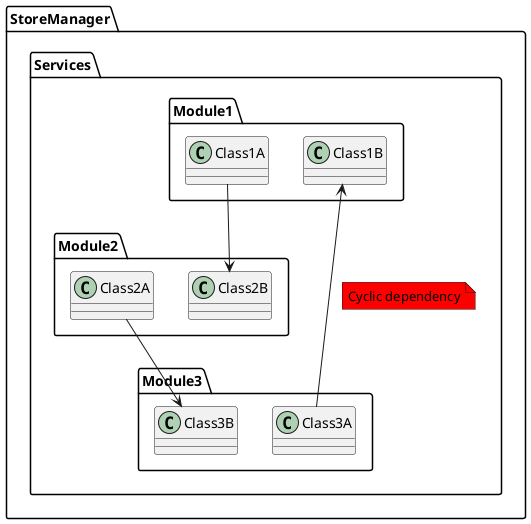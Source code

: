@startuml
namespace StoreManager.Services.Module1{
    class Class1A{
    }
    class Class1B{
    }
}
StoreManager.Services.Module1.Class1A --> StoreManager.Services.Module2.Class2B

namespace StoreManager.Services.Module2{
    class Class2A{
    }
    class Class2B{
    }
}

StoreManager.Services.Module2.Class2A --> StoreManager.Services.Module3.Class3B

namespace StoreManager.Services.Module3{
    class Class3A{
    }
    class Class3B{
    }
}

StoreManager.Services.Module3.Class3A --> StoreManager.Services.Module1.Class1B

note on link #red 
    Cyclic dependency
end note
@enduml